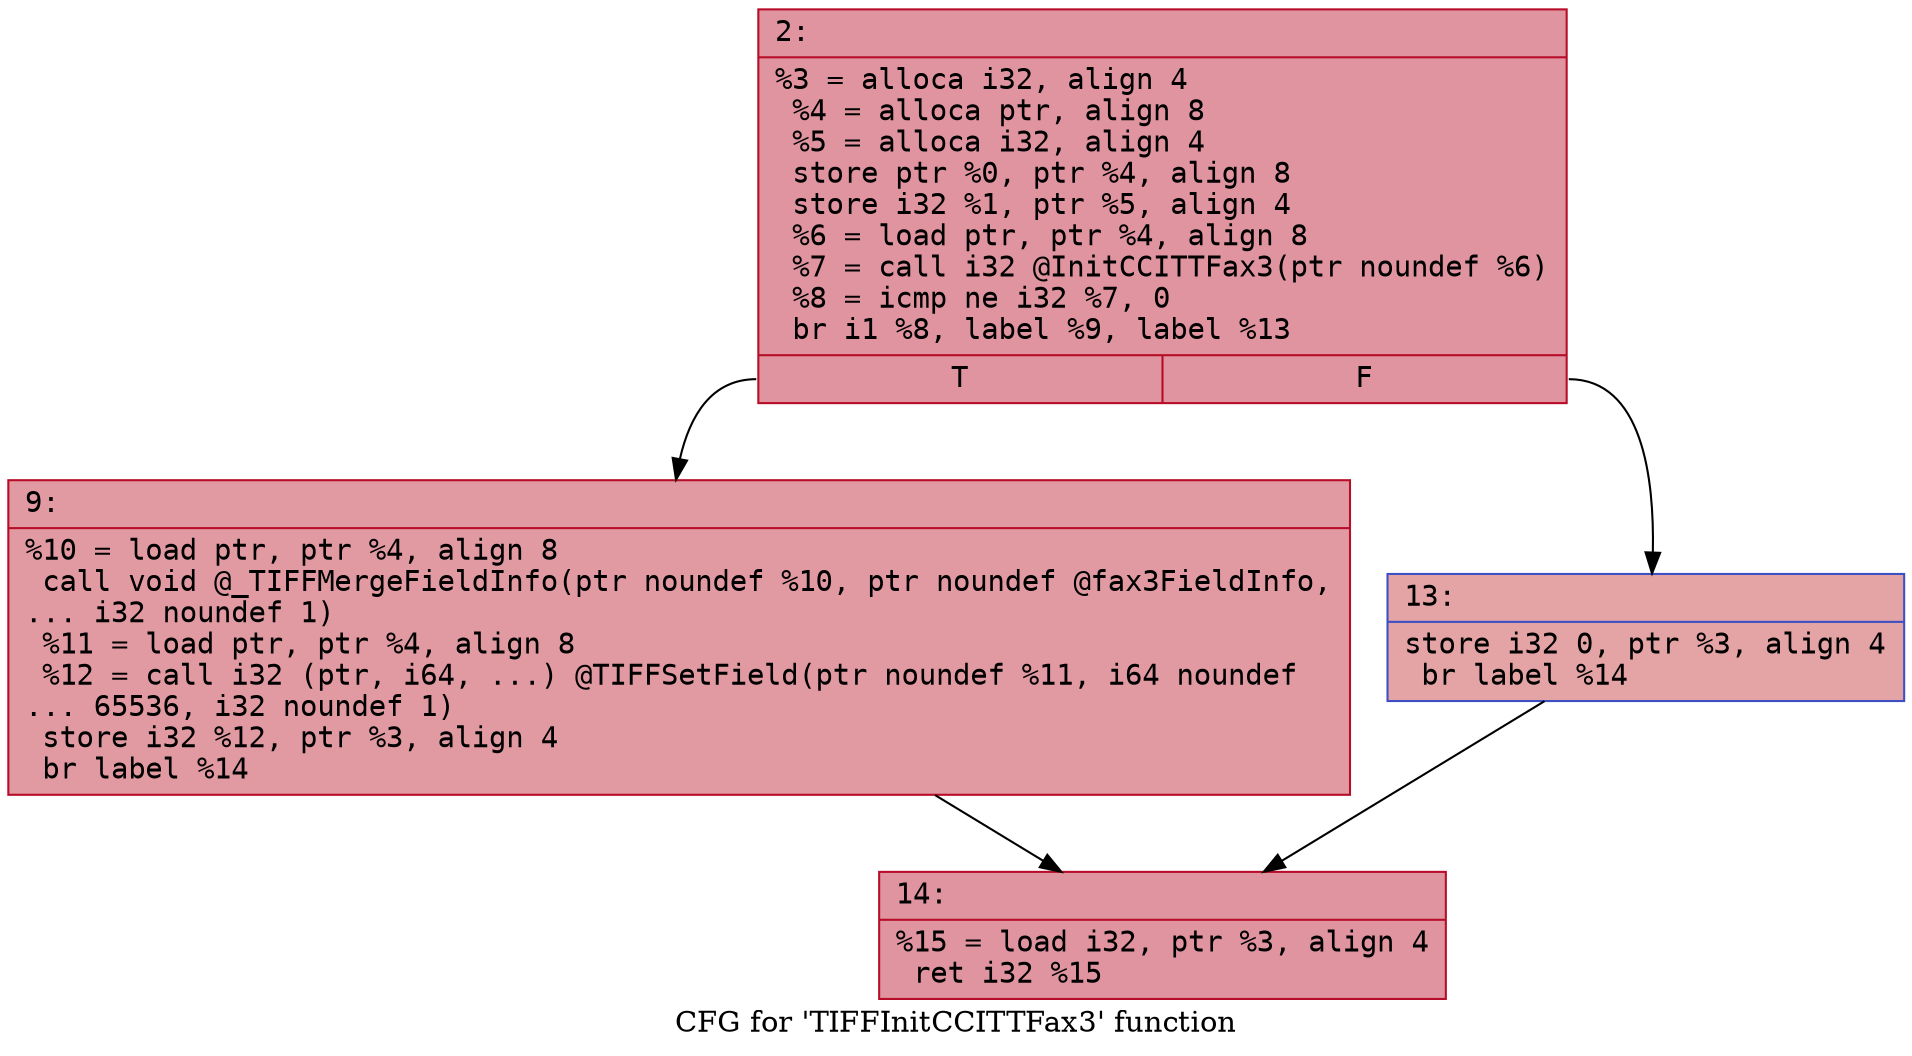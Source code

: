 digraph "CFG for 'TIFFInitCCITTFax3' function" {
	label="CFG for 'TIFFInitCCITTFax3' function";

	Node0x6000005e3a70 [shape=record,color="#b70d28ff", style=filled, fillcolor="#b70d2870" fontname="Courier",label="{2:\l|  %3 = alloca i32, align 4\l  %4 = alloca ptr, align 8\l  %5 = alloca i32, align 4\l  store ptr %0, ptr %4, align 8\l  store i32 %1, ptr %5, align 4\l  %6 = load ptr, ptr %4, align 8\l  %7 = call i32 @InitCCITTFax3(ptr noundef %6)\l  %8 = icmp ne i32 %7, 0\l  br i1 %8, label %9, label %13\l|{<s0>T|<s1>F}}"];
	Node0x6000005e3a70:s0 -> Node0x6000005e3bb0[tooltip="2 -> 9\nProbability 62.50%" ];
	Node0x6000005e3a70:s1 -> Node0x6000005e3c00[tooltip="2 -> 13\nProbability 37.50%" ];
	Node0x6000005e3bb0 [shape=record,color="#b70d28ff", style=filled, fillcolor="#bb1b2c70" fontname="Courier",label="{9:\l|  %10 = load ptr, ptr %4, align 8\l  call void @_TIFFMergeFieldInfo(ptr noundef %10, ptr noundef @fax3FieldInfo,\l... i32 noundef 1)\l  %11 = load ptr, ptr %4, align 8\l  %12 = call i32 (ptr, i64, ...) @TIFFSetField(ptr noundef %11, i64 noundef\l... 65536, i32 noundef 1)\l  store i32 %12, ptr %3, align 4\l  br label %14\l}"];
	Node0x6000005e3bb0 -> Node0x6000005e3c50[tooltip="9 -> 14\nProbability 100.00%" ];
	Node0x6000005e3c00 [shape=record,color="#3d50c3ff", style=filled, fillcolor="#c32e3170" fontname="Courier",label="{13:\l|  store i32 0, ptr %3, align 4\l  br label %14\l}"];
	Node0x6000005e3c00 -> Node0x6000005e3c50[tooltip="13 -> 14\nProbability 100.00%" ];
	Node0x6000005e3c50 [shape=record,color="#b70d28ff", style=filled, fillcolor="#b70d2870" fontname="Courier",label="{14:\l|  %15 = load i32, ptr %3, align 4\l  ret i32 %15\l}"];
}
